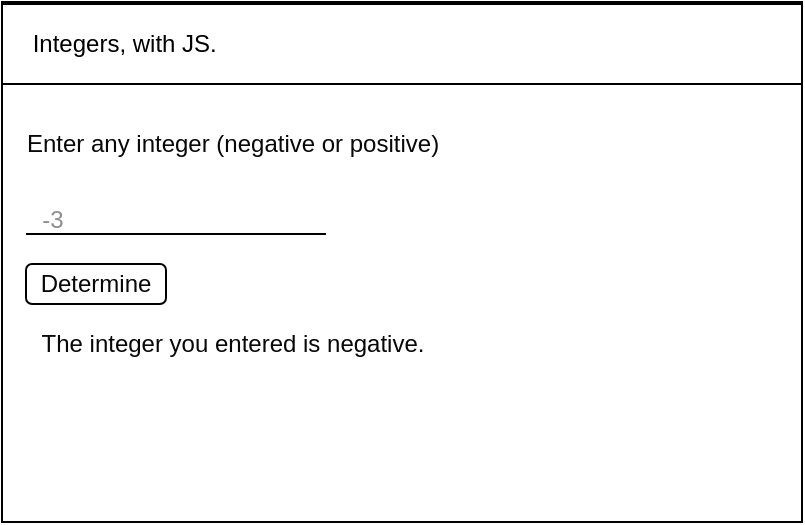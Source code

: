 <mxfile>
    <diagram id="u7FgymlRyywQNCJe3RCH" name="Page-1">
        <mxGraphModel dx="1074" dy="741" grid="1" gridSize="10" guides="1" tooltips="1" connect="1" arrows="1" fold="1" page="1" pageScale="1" pageWidth="827" pageHeight="1169" math="0" shadow="0">
            <root>
                <mxCell id="0"/>
                <mxCell id="1" parent="0"/>
                <mxCell id="2" value="" style="rounded=0;whiteSpace=wrap;html=1;" parent="1" vertex="1">
                    <mxGeometry x="38" y="39" width="400" height="260" as="geometry"/>
                </mxCell>
                <mxCell id="3" value="&amp;nbsp; &amp;nbsp; Integers, with JS." style="rounded=0;whiteSpace=wrap;html=1;align=left;" parent="1" vertex="1">
                    <mxGeometry x="38" y="40" width="400" height="40" as="geometry"/>
                </mxCell>
                <mxCell id="6" value="" style="line;strokeWidth=1;direction=south;html=1;rotation=90;" parent="1" vertex="1">
                    <mxGeometry x="120" y="80" width="10" height="150" as="geometry"/>
                </mxCell>
                <mxCell id="7" value="-3" style="text;html=1;align=center;verticalAlign=middle;resizable=0;points=[];autosize=1;strokeColor=none;fillColor=none;fontColor=#8F8F8F;" parent="1" vertex="1">
                    <mxGeometry x="48" y="138" width="30" height="20" as="geometry"/>
                </mxCell>
                <mxCell id="8" value="&lt;font color=&quot;#080808&quot;&gt;Enter any integer (negative or positive)&lt;/font&gt;" style="text;html=1;align=center;verticalAlign=middle;resizable=0;points=[];autosize=1;strokeColor=none;fillColor=none;fontColor=#BFBFBF;" vertex="1" parent="1">
                    <mxGeometry x="38" y="100" width="230" height="20" as="geometry"/>
                </mxCell>
                <mxCell id="10" value="Determine" style="rounded=1;whiteSpace=wrap;html=1;fontColor=#080808;strokeWidth=1;" vertex="1" parent="1">
                    <mxGeometry x="50" y="170" width="70" height="20" as="geometry"/>
                </mxCell>
                <mxCell id="11" value="The integer you entered is negative." style="text;html=1;align=center;verticalAlign=middle;resizable=0;points=[];autosize=1;strokeColor=none;fillColor=none;fontColor=#080808;" vertex="1" parent="1">
                    <mxGeometry x="48" y="200" width="210" height="20" as="geometry"/>
                </mxCell>
            </root>
        </mxGraphModel>
    </diagram>
</mxfile>